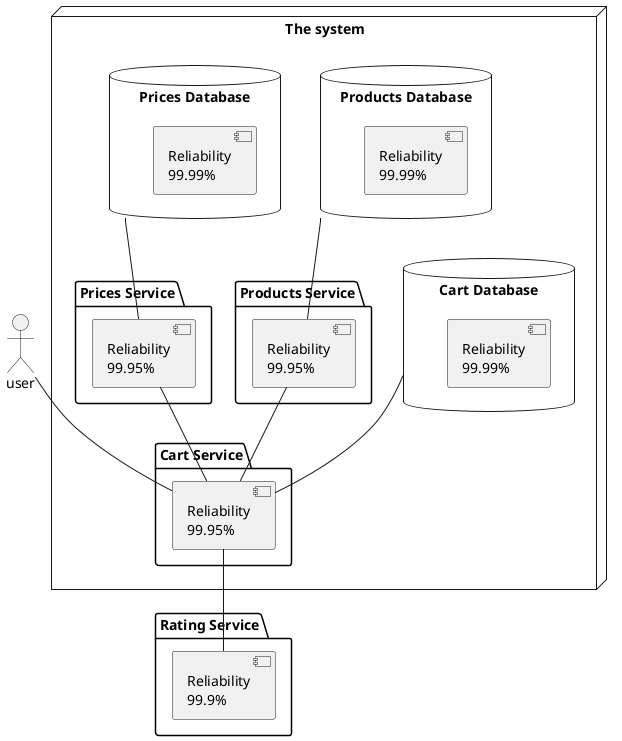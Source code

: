 @startuml

package "Rating Service" {
    component [Reliability\n99.9%] as rating
}

:user:

node "The system" {
    package "Cart Service" {
        component [Reliability\n99.95%] as cart_service
    }

    database "Cart Database" as cart_service_db {
        [Reliability\n99.99%] as cartdbr
    }

    package "Products Service" {
        component [Reliability\n99.95%] as products
    }

    database "Products Database" as products_db {
        [Reliability\n99.99%] as productsdbr
    }

    package "Prices Service" {
        component [Reliability\n99.95%] as prices
    }

    database "Prices Database" as prices_db {
        [Reliability\n99.99%] as pricesdbr
    }

    cart_service -up- cart_service_db
    cart_service -up- products
    cart_service -up- prices

    products -up- products_db
    prices -up- prices_db
}

user -down- cart_service
cart_service -down- rating

@enduml